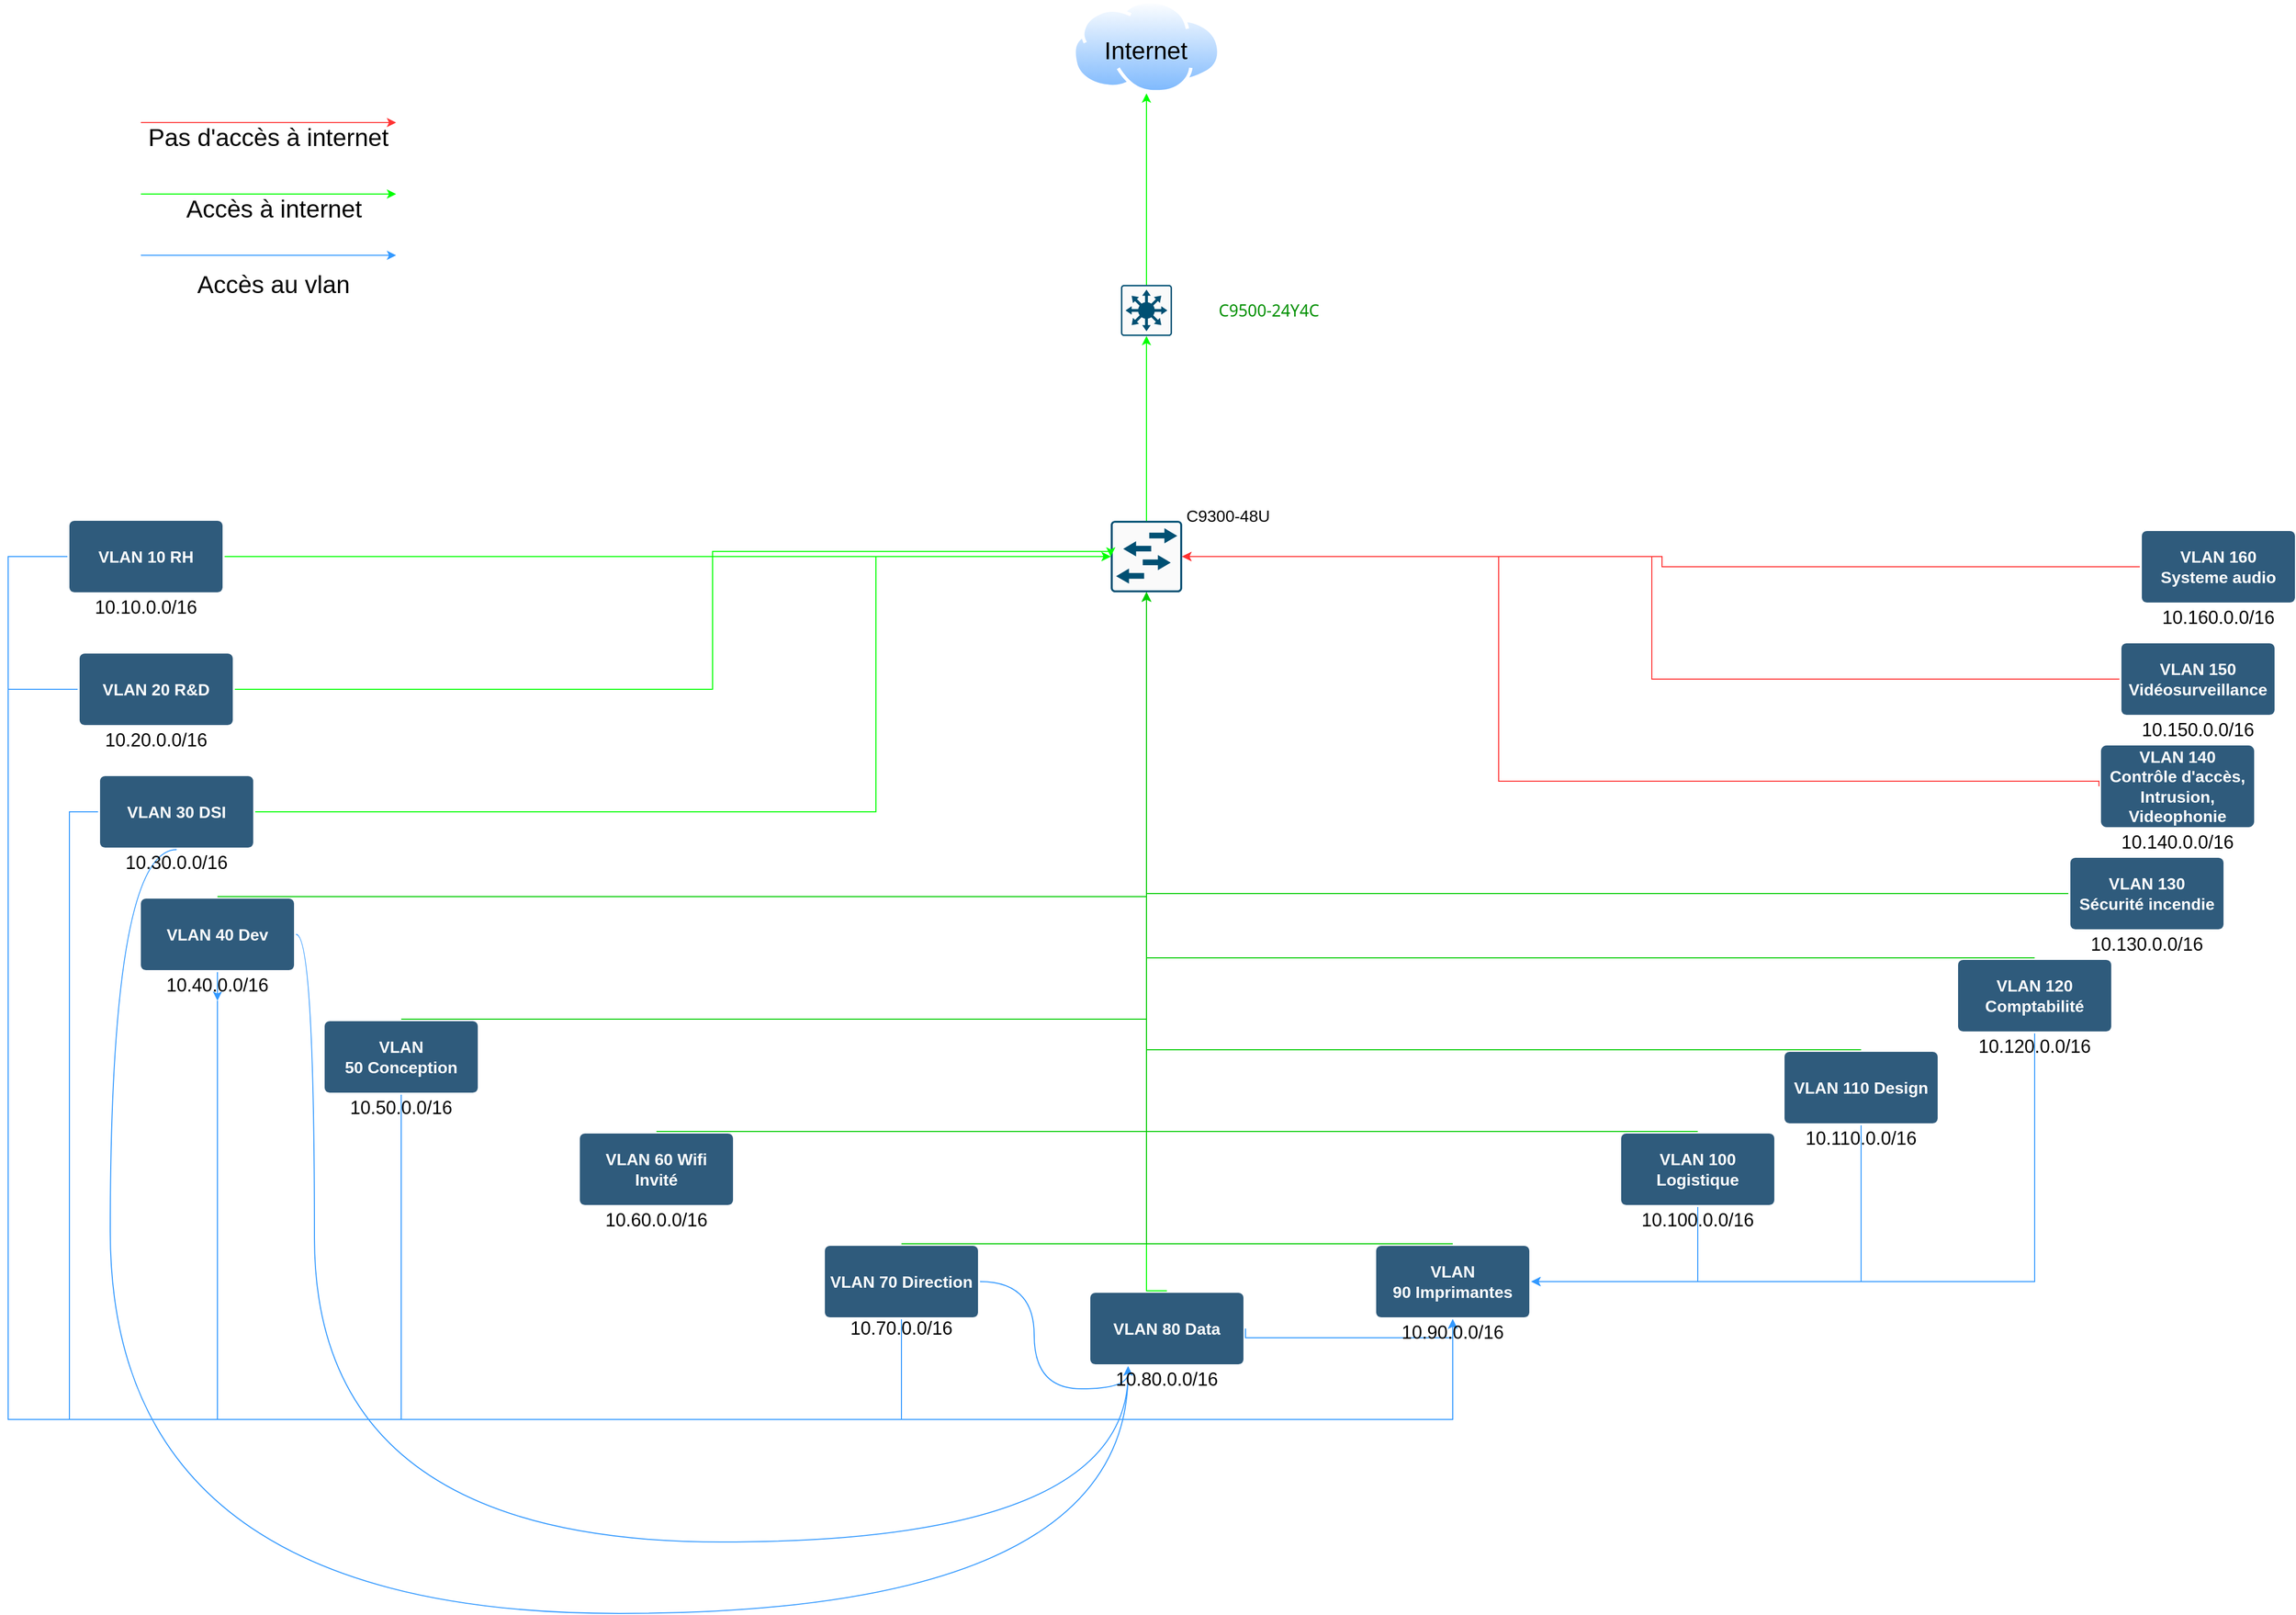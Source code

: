 <mxfile version="24.9.1">
  <diagram id="6a731a19-8d31-9384-78a2-239565b7b9f0" name="Page-1">
    <mxGraphModel dx="1969" dy="908" grid="1" gridSize="10" guides="1" tooltips="1" connect="1" arrows="1" fold="1" page="1" pageScale="1" pageWidth="1169" pageHeight="827" background="none" math="0" shadow="0">
      <root>
        <mxCell id="0" />
        <mxCell id="1" parent="0" />
        <mxCell id="9ZLK6lsD4xCoX4__ae3Y-1775" style="edgeStyle=orthogonalEdgeStyle;rounded=0;orthogonalLoop=1;jettySize=auto;html=1;exitX=0;exitY=0.5;exitDx=0;exitDy=0;entryX=0.5;entryY=1;entryDx=0;entryDy=0;strokeColor=#3399FF;" parent="1" source="1749" target="n2NAqLEzJ-MFOwocP6CQ-1782" edge="1">
          <mxGeometry relative="1" as="geometry">
            <Array as="points">
              <mxPoint x="60" y="695" />
              <mxPoint x="60" y="1540" />
              <mxPoint x="1475" y="1540" />
            </Array>
          </mxGeometry>
        </mxCell>
        <mxCell id="1749" value="VLAN 10 RH" style="rounded=1;whiteSpace=wrap;html=1;shadow=0;labelBackgroundColor=none;strokeColor=none;strokeWidth=3;fillColor=#2F5B7C;fontFamily=Helvetica;fontSize=16;fontColor=#FFFFFF;align=center;fontStyle=1;spacing=5;arcSize=7;perimeterSpacing=2;" parent="1" vertex="1">
          <mxGeometry x="120" y="660" width="150" height="70" as="geometry" />
        </mxCell>
        <mxCell id="9ZLK6lsD4xCoX4__ae3Y-1768" style="edgeStyle=orthogonalEdgeStyle;rounded=0;orthogonalLoop=1;jettySize=auto;html=1;exitX=1;exitY=0.5;exitDx=0;exitDy=0;entryX=0.5;entryY=1;entryDx=0;entryDy=0;strokeColor=#3399FF;" parent="1" source="n2NAqLEzJ-MFOwocP6CQ-1779" target="n2NAqLEzJ-MFOwocP6CQ-1782" edge="1">
          <mxGeometry relative="1" as="geometry">
            <Array as="points">
              <mxPoint x="1272" y="1460" />
              <mxPoint x="1475" y="1460" />
            </Array>
          </mxGeometry>
        </mxCell>
        <mxCell id="n2NAqLEzJ-MFOwocP6CQ-1779" value="VLAN 80 Data" style="rounded=1;whiteSpace=wrap;html=1;shadow=0;labelBackgroundColor=none;strokeColor=none;strokeWidth=3;fillColor=#2F5B7C;fontFamily=Helvetica;fontSize=16;fontColor=#FFFFFF;align=center;fontStyle=1;spacing=5;arcSize=7;perimeterSpacing=2;" parent="1" vertex="1">
          <mxGeometry x="1120" y="1416" width="150" height="70" as="geometry" />
        </mxCell>
        <mxCell id="9ZLK6lsD4xCoX4__ae3Y-1772" style="edgeStyle=orthogonalEdgeStyle;rounded=0;orthogonalLoop=1;jettySize=auto;html=1;exitX=0;exitY=0.5;exitDx=0;exitDy=0;entryX=0.5;entryY=1;entryDx=0;entryDy=0;strokeColor=#3399FF;" parent="1" source="n2NAqLEzJ-MFOwocP6CQ-1780" target="n2NAqLEzJ-MFOwocP6CQ-1782" edge="1">
          <mxGeometry relative="1" as="geometry">
            <Array as="points">
              <mxPoint x="120" y="945" />
              <mxPoint x="120" y="1540" />
              <mxPoint x="1475" y="1540" />
            </Array>
          </mxGeometry>
        </mxCell>
        <mxCell id="d3F7XWTYOcC6fLkIj645-1753" style="edgeStyle=orthogonalEdgeStyle;rounded=0;orthogonalLoop=1;jettySize=auto;html=1;exitX=0.5;exitY=1;exitDx=0;exitDy=0;entryX=0.25;entryY=1;entryDx=0;entryDy=0;curved=1;strokeColor=#3399FF;" parent="1" source="n2NAqLEzJ-MFOwocP6CQ-1780" target="n2NAqLEzJ-MFOwocP6CQ-1779" edge="1">
          <mxGeometry relative="1" as="geometry">
            <Array as="points">
              <mxPoint x="160" y="982" />
              <mxPoint x="160" y="1730" />
              <mxPoint x="1157" y="1730" />
              <mxPoint x="1157" y="1488" />
            </Array>
          </mxGeometry>
        </mxCell>
        <mxCell id="n2NAqLEzJ-MFOwocP6CQ-1780" value="VLAN 30 DSI" style="rounded=1;whiteSpace=wrap;html=1;shadow=0;labelBackgroundColor=none;strokeColor=none;strokeWidth=3;fillColor=#2F5B7C;fontFamily=Helvetica;fontSize=16;fontColor=#FFFFFF;align=center;fontStyle=1;spacing=5;arcSize=7;perimeterSpacing=2;" parent="1" vertex="1">
          <mxGeometry x="150" y="910" width="150" height="70" as="geometry" />
        </mxCell>
        <mxCell id="9ZLK6lsD4xCoX4__ae3Y-1769" style="edgeStyle=orthogonalEdgeStyle;rounded=0;orthogonalLoop=1;jettySize=auto;html=1;exitX=0.5;exitY=1;exitDx=0;exitDy=0;entryX=0.5;entryY=1;entryDx=0;entryDy=0;strokeColor=#3399FF;" parent="1" source="n2NAqLEzJ-MFOwocP6CQ-1781" target="n2NAqLEzJ-MFOwocP6CQ-1782" edge="1">
          <mxGeometry relative="1" as="geometry">
            <Array as="points">
              <mxPoint x="935" y="1540" />
              <mxPoint x="1475" y="1540" />
            </Array>
          </mxGeometry>
        </mxCell>
        <mxCell id="d3F7XWTYOcC6fLkIj645-1751" style="edgeStyle=orthogonalEdgeStyle;rounded=0;orthogonalLoop=1;jettySize=auto;html=1;exitX=1;exitY=0.5;exitDx=0;exitDy=0;entryX=0.25;entryY=1;entryDx=0;entryDy=0;curved=1;strokeColor=#3399FF;" parent="1" source="n2NAqLEzJ-MFOwocP6CQ-1781" target="n2NAqLEzJ-MFOwocP6CQ-1779" edge="1">
          <mxGeometry relative="1" as="geometry">
            <Array as="points">
              <mxPoint x="1065" y="1405" />
              <mxPoint x="1065" y="1510" />
              <mxPoint x="1157" y="1510" />
              <mxPoint x="1157" y="1488" />
            </Array>
          </mxGeometry>
        </mxCell>
        <mxCell id="n2NAqLEzJ-MFOwocP6CQ-1781" value="VLAN 70&amp;nbsp;Direction" style="rounded=1;whiteSpace=wrap;html=1;shadow=0;labelBackgroundColor=none;strokeColor=none;strokeWidth=3;fillColor=#2F5B7C;fontFamily=Helvetica;fontSize=16;fontColor=#FFFFFF;align=center;fontStyle=1;spacing=5;arcSize=7;perimeterSpacing=2;" parent="1" vertex="1">
          <mxGeometry x="860" y="1370" width="150" height="70" as="geometry" />
        </mxCell>
        <mxCell id="n2NAqLEzJ-MFOwocP6CQ-1782" value="VLAN 90&amp;nbsp;Imprimantes" style="rounded=1;whiteSpace=wrap;html=1;shadow=0;labelBackgroundColor=none;strokeColor=none;strokeWidth=3;fillColor=#2F5B7C;fontFamily=Helvetica;fontSize=16;fontColor=#FFFFFF;align=center;fontStyle=1;spacing=5;arcSize=7;perimeterSpacing=2;" parent="1" vertex="1">
          <mxGeometry x="1400" y="1370" width="150" height="70" as="geometry" />
        </mxCell>
        <mxCell id="9ZLK6lsD4xCoX4__ae3Y-1765" style="edgeStyle=orthogonalEdgeStyle;rounded=0;orthogonalLoop=1;jettySize=auto;html=1;exitX=0.5;exitY=1;exitDx=0;exitDy=0;entryX=1;entryY=0.5;entryDx=0;entryDy=0;strokeColor=#3399FF;" parent="1" source="n2NAqLEzJ-MFOwocP6CQ-1783" target="n2NAqLEzJ-MFOwocP6CQ-1782" edge="1">
          <mxGeometry relative="1" as="geometry">
            <Array as="points">
              <mxPoint x="2045" y="1405" />
            </Array>
          </mxGeometry>
        </mxCell>
        <mxCell id="n2NAqLEzJ-MFOwocP6CQ-1783" value="VLAN 120 Comptabilité" style="rounded=1;whiteSpace=wrap;html=1;shadow=0;labelBackgroundColor=none;strokeColor=none;strokeWidth=3;fillColor=#2F5B7C;fontFamily=Helvetica;fontSize=16;fontColor=#FFFFFF;align=center;fontStyle=1;spacing=5;arcSize=7;perimeterSpacing=2;" parent="1" vertex="1">
          <mxGeometry x="1970" y="1090" width="150" height="70" as="geometry" />
        </mxCell>
        <mxCell id="9ZLK6lsD4xCoX4__ae3Y-1767" style="edgeStyle=orthogonalEdgeStyle;rounded=0;orthogonalLoop=1;jettySize=auto;html=1;exitX=0.5;exitY=1;exitDx=0;exitDy=0;entryX=1;entryY=0.5;entryDx=0;entryDy=0;strokeColor=#3399FF;" parent="1" source="n2NAqLEzJ-MFOwocP6CQ-1784" target="n2NAqLEzJ-MFOwocP6CQ-1782" edge="1">
          <mxGeometry relative="1" as="geometry">
            <Array as="points">
              <mxPoint x="1715" y="1405" />
            </Array>
          </mxGeometry>
        </mxCell>
        <mxCell id="n2NAqLEzJ-MFOwocP6CQ-1784" value="VLAN 100 Logistique" style="rounded=1;whiteSpace=wrap;html=1;shadow=0;labelBackgroundColor=none;strokeColor=none;strokeWidth=3;fillColor=#2F5B7C;fontFamily=Helvetica;fontSize=16;fontColor=#FFFFFF;align=center;fontStyle=1;spacing=5;arcSize=7;perimeterSpacing=2;" parent="1" vertex="1">
          <mxGeometry x="1640" y="1260" width="150" height="70" as="geometry" />
        </mxCell>
        <mxCell id="9ZLK6lsD4xCoX4__ae3Y-1766" style="edgeStyle=orthogonalEdgeStyle;rounded=0;orthogonalLoop=1;jettySize=auto;html=1;exitX=0.5;exitY=1;exitDx=0;exitDy=0;entryX=1;entryY=0.5;entryDx=0;entryDy=0;strokeColor=#3399FF;" parent="1" source="n2NAqLEzJ-MFOwocP6CQ-1785" target="n2NAqLEzJ-MFOwocP6CQ-1782" edge="1">
          <mxGeometry relative="1" as="geometry">
            <Array as="points">
              <mxPoint x="1875" y="1405" />
            </Array>
          </mxGeometry>
        </mxCell>
        <mxCell id="n2NAqLEzJ-MFOwocP6CQ-1785" value="VLAN 110 Design" style="rounded=1;whiteSpace=wrap;html=1;shadow=0;labelBackgroundColor=none;strokeColor=none;strokeWidth=3;fillColor=#2F5B7C;fontFamily=Helvetica;fontSize=16;fontColor=#FFFFFF;align=center;fontStyle=1;spacing=5;arcSize=7;perimeterSpacing=2;" parent="1" vertex="1">
          <mxGeometry x="1800" y="1180" width="150" height="70" as="geometry" />
        </mxCell>
        <mxCell id="9ZLK6lsD4xCoX4__ae3Y-1773" style="edgeStyle=orthogonalEdgeStyle;rounded=0;orthogonalLoop=1;jettySize=auto;html=1;exitX=0;exitY=0.5;exitDx=0;exitDy=0;entryX=0.5;entryY=1;entryDx=0;entryDy=0;strokeColor=#3399FF;" parent="1" source="n2NAqLEzJ-MFOwocP6CQ-1786" target="n2NAqLEzJ-MFOwocP6CQ-1782" edge="1">
          <mxGeometry relative="1" as="geometry">
            <Array as="points">
              <mxPoint x="60" y="825" />
              <mxPoint x="60" y="1540" />
              <mxPoint x="1475" y="1540" />
            </Array>
          </mxGeometry>
        </mxCell>
        <mxCell id="n2NAqLEzJ-MFOwocP6CQ-1786" value="VLAN 20 R&amp;amp;D" style="rounded=1;whiteSpace=wrap;html=1;shadow=0;labelBackgroundColor=none;strokeColor=none;strokeWidth=3;fillColor=#2F5B7C;fontFamily=Helvetica;fontSize=16;fontColor=#FFFFFF;align=center;fontStyle=1;spacing=5;arcSize=7;perimeterSpacing=2;" parent="1" vertex="1">
          <mxGeometry x="130" y="790" width="150" height="70" as="geometry" />
        </mxCell>
        <mxCell id="9ZLK6lsD4xCoX4__ae3Y-1771" style="edgeStyle=orthogonalEdgeStyle;rounded=0;orthogonalLoop=1;jettySize=auto;html=1;exitX=0.5;exitY=1;exitDx=0;exitDy=0;entryX=0.5;entryY=1;entryDx=0;entryDy=0;strokeColor=#3399FF;" parent="1" source="d3F7XWTYOcC6fLkIj645-1773" target="n2NAqLEzJ-MFOwocP6CQ-1782" edge="1">
          <mxGeometry relative="1" as="geometry">
            <Array as="points">
              <mxPoint x="265" y="1540" />
              <mxPoint x="1475" y="1540" />
            </Array>
          </mxGeometry>
        </mxCell>
        <mxCell id="d3F7XWTYOcC6fLkIj645-1752" style="edgeStyle=orthogonalEdgeStyle;rounded=0;orthogonalLoop=1;jettySize=auto;html=1;exitX=1;exitY=0.5;exitDx=0;exitDy=0;entryX=0.25;entryY=1;entryDx=0;entryDy=0;curved=1;strokeColor=#3399FF;" parent="1" source="n2NAqLEzJ-MFOwocP6CQ-1787" target="n2NAqLEzJ-MFOwocP6CQ-1779" edge="1">
          <mxGeometry relative="1" as="geometry">
            <Array as="points">
              <mxPoint x="360" y="1065" />
              <mxPoint x="360" y="1660" />
              <mxPoint x="1157" y="1660" />
              <mxPoint x="1157" y="1488" />
            </Array>
          </mxGeometry>
        </mxCell>
        <mxCell id="n2NAqLEzJ-MFOwocP6CQ-1787" value="VLAN 40&amp;nbsp;Dev" style="rounded=1;whiteSpace=wrap;html=1;shadow=0;labelBackgroundColor=none;strokeColor=none;strokeWidth=3;fillColor=#2F5B7C;fontFamily=Helvetica;fontSize=16;fontColor=#FFFFFF;align=center;fontStyle=1;spacing=5;arcSize=7;perimeterSpacing=2;" parent="1" vertex="1">
          <mxGeometry x="190" y="1030" width="150" height="70" as="geometry" />
        </mxCell>
        <mxCell id="9ZLK6lsD4xCoX4__ae3Y-1770" style="edgeStyle=orthogonalEdgeStyle;rounded=0;orthogonalLoop=1;jettySize=auto;html=1;exitX=0.5;exitY=1;exitDx=0;exitDy=0;entryX=0.5;entryY=1;entryDx=0;entryDy=0;strokeColor=#3399FF;" parent="1" source="n2NAqLEzJ-MFOwocP6CQ-1788" target="n2NAqLEzJ-MFOwocP6CQ-1782" edge="1">
          <mxGeometry relative="1" as="geometry">
            <Array as="points">
              <mxPoint x="445" y="1540" />
              <mxPoint x="1475" y="1540" />
            </Array>
          </mxGeometry>
        </mxCell>
        <mxCell id="n2NAqLEzJ-MFOwocP6CQ-1788" value="VLAN 50&amp;nbsp;Conception" style="rounded=1;whiteSpace=wrap;html=1;shadow=0;labelBackgroundColor=none;strokeColor=none;strokeWidth=3;fillColor=#2F5B7C;fontFamily=Helvetica;fontSize=16;fontColor=#FFFFFF;align=center;fontStyle=1;spacing=5;arcSize=7;perimeterSpacing=2;" parent="1" vertex="1">
          <mxGeometry x="370" y="1150" width="150" height="70" as="geometry" />
        </mxCell>
        <mxCell id="n2NAqLEzJ-MFOwocP6CQ-1789" value="VLAN 60&amp;nbsp;Wifi Invité" style="rounded=1;whiteSpace=wrap;html=1;shadow=0;labelBackgroundColor=none;strokeColor=none;strokeWidth=3;fillColor=#2F5B7C;fontFamily=Helvetica;fontSize=16;fontColor=#FFFFFF;align=center;fontStyle=1;spacing=5;arcSize=7;perimeterSpacing=2;" parent="1" vertex="1">
          <mxGeometry x="620" y="1260" width="150" height="70" as="geometry" />
        </mxCell>
        <mxCell id="n2NAqLEzJ-MFOwocP6CQ-1790" value="VLAN 140 Contrôle d&#39;accès, Intrusion, Videophonie" style="rounded=1;whiteSpace=wrap;html=1;shadow=0;labelBackgroundColor=none;strokeColor=none;strokeWidth=3;fillColor=#2F5B7C;fontFamily=Helvetica;fontSize=16;fontColor=#FFFFFF;align=center;fontStyle=1;spacing=5;arcSize=7;perimeterSpacing=2;" parent="1" vertex="1">
          <mxGeometry x="2110" y="880" width="150" height="80" as="geometry" />
        </mxCell>
        <mxCell id="n2NAqLEzJ-MFOwocP6CQ-1792" value="" style="sketch=0;points=[[0.015,0.015,0],[0.985,0.015,0],[0.985,0.985,0],[0.015,0.985,0],[0.25,0,0],[0.5,0,0],[0.75,0,0],[1,0.25,0],[1,0.5,0],[1,0.75,0],[0.75,1,0],[0.5,1,0],[0.25,1,0],[0,0.75,0],[0,0.5,0],[0,0.25,0]];verticalLabelPosition=bottom;html=1;verticalAlign=top;aspect=fixed;align=center;pointerEvents=1;shape=mxgraph.cisco19.rect;prIcon=l2_switch;fillColor=#FAFAFA;strokeColor=#005073;" parent="1" vertex="1">
          <mxGeometry x="1140" y="660" width="70" height="70" as="geometry" />
        </mxCell>
        <mxCell id="n2NAqLEzJ-MFOwocP6CQ-1794" style="edgeStyle=orthogonalEdgeStyle;rounded=0;orthogonalLoop=1;jettySize=auto;html=1;exitX=0.5;exitY=0;exitDx=0;exitDy=0;entryX=0.5;entryY=1;entryDx=0;entryDy=0;entryPerimeter=0;strokeColor=#00CC00;" parent="1" source="n2NAqLEzJ-MFOwocP6CQ-1788" target="n2NAqLEzJ-MFOwocP6CQ-1792" edge="1">
          <mxGeometry relative="1" as="geometry" />
        </mxCell>
        <mxCell id="n2NAqLEzJ-MFOwocP6CQ-1795" style="edgeStyle=orthogonalEdgeStyle;rounded=0;orthogonalLoop=1;jettySize=auto;html=1;exitX=0.5;exitY=0;exitDx=0;exitDy=0;entryX=0.5;entryY=1;entryDx=0;entryDy=0;entryPerimeter=0;strokeColor=#00CC00;" parent="1" source="n2NAqLEzJ-MFOwocP6CQ-1789" target="n2NAqLEzJ-MFOwocP6CQ-1792" edge="1">
          <mxGeometry relative="1" as="geometry" />
        </mxCell>
        <mxCell id="n2NAqLEzJ-MFOwocP6CQ-1796" style="edgeStyle=orthogonalEdgeStyle;rounded=0;orthogonalLoop=1;jettySize=auto;html=1;exitX=0.5;exitY=0;exitDx=0;exitDy=0;entryX=0.5;entryY=1;entryDx=0;entryDy=0;entryPerimeter=0;strokeColor=#00CC00;" parent="1" source="n2NAqLEzJ-MFOwocP6CQ-1781" target="n2NAqLEzJ-MFOwocP6CQ-1792" edge="1">
          <mxGeometry relative="1" as="geometry" />
        </mxCell>
        <mxCell id="n2NAqLEzJ-MFOwocP6CQ-1797" style="edgeStyle=orthogonalEdgeStyle;rounded=0;orthogonalLoop=1;jettySize=auto;html=1;exitX=0.5;exitY=0;exitDx=0;exitDy=0;entryX=0.5;entryY=1;entryDx=0;entryDy=0;entryPerimeter=0;strokeColor=#00FF00;" parent="1" source="n2NAqLEzJ-MFOwocP6CQ-1779" target="n2NAqLEzJ-MFOwocP6CQ-1792" edge="1">
          <mxGeometry relative="1" as="geometry">
            <Array as="points">
              <mxPoint x="1175" y="1414" />
            </Array>
          </mxGeometry>
        </mxCell>
        <mxCell id="n2NAqLEzJ-MFOwocP6CQ-1798" style="edgeStyle=orthogonalEdgeStyle;rounded=0;orthogonalLoop=1;jettySize=auto;html=1;exitX=0.5;exitY=0;exitDx=0;exitDy=0;entryX=0.5;entryY=1;entryDx=0;entryDy=0;entryPerimeter=0;strokeColor=#00CC00;" parent="1" source="n2NAqLEzJ-MFOwocP6CQ-1782" target="n2NAqLEzJ-MFOwocP6CQ-1792" edge="1">
          <mxGeometry relative="1" as="geometry" />
        </mxCell>
        <mxCell id="n2NAqLEzJ-MFOwocP6CQ-1799" style="edgeStyle=orthogonalEdgeStyle;rounded=0;orthogonalLoop=1;jettySize=auto;html=1;exitX=0.5;exitY=0;exitDx=0;exitDy=0;entryX=0.5;entryY=1;entryDx=0;entryDy=0;entryPerimeter=0;strokeColor=#00CC00;" parent="1" source="n2NAqLEzJ-MFOwocP6CQ-1784" target="n2NAqLEzJ-MFOwocP6CQ-1792" edge="1">
          <mxGeometry relative="1" as="geometry" />
        </mxCell>
        <mxCell id="n2NAqLEzJ-MFOwocP6CQ-1800" style="edgeStyle=orthogonalEdgeStyle;rounded=0;orthogonalLoop=1;jettySize=auto;html=1;exitX=0.5;exitY=0;exitDx=0;exitDy=0;entryX=0.5;entryY=1;entryDx=0;entryDy=0;entryPerimeter=0;strokeColor=#00CC00;" parent="1" source="n2NAqLEzJ-MFOwocP6CQ-1785" target="n2NAqLEzJ-MFOwocP6CQ-1792" edge="1">
          <mxGeometry relative="1" as="geometry" />
        </mxCell>
        <mxCell id="n2NAqLEzJ-MFOwocP6CQ-1801" style="edgeStyle=orthogonalEdgeStyle;rounded=0;orthogonalLoop=1;jettySize=auto;html=1;exitX=0.5;exitY=0;exitDx=0;exitDy=0;entryX=0.5;entryY=1;entryDx=0;entryDy=0;entryPerimeter=0;strokeColor=#00CC00;" parent="1" source="n2NAqLEzJ-MFOwocP6CQ-1783" target="n2NAqLEzJ-MFOwocP6CQ-1792" edge="1">
          <mxGeometry relative="1" as="geometry" />
        </mxCell>
        <mxCell id="n2NAqLEzJ-MFOwocP6CQ-1804" style="edgeStyle=orthogonalEdgeStyle;rounded=0;orthogonalLoop=1;jettySize=auto;html=1;exitX=0.5;exitY=0;exitDx=0;exitDy=0;entryX=0.5;entryY=1;entryDx=0;entryDy=0;entryPerimeter=0;strokeColor=#00CC00;" parent="1" source="n2NAqLEzJ-MFOwocP6CQ-1787" target="n2NAqLEzJ-MFOwocP6CQ-1792" edge="1">
          <mxGeometry relative="1" as="geometry" />
        </mxCell>
        <mxCell id="n2NAqLEzJ-MFOwocP6CQ-1808" value="VLAN 160&lt;div&gt;Systeme audio&lt;/div&gt;" style="rounded=1;whiteSpace=wrap;html=1;shadow=0;labelBackgroundColor=none;strokeColor=none;strokeWidth=3;fillColor=#2F5B7C;fontFamily=Helvetica;fontSize=16;fontColor=#FFFFFF;align=center;fontStyle=1;spacing=5;arcSize=7;perimeterSpacing=2;" parent="1" vertex="1">
          <mxGeometry x="2150" y="670" width="150" height="70" as="geometry" />
        </mxCell>
        <mxCell id="n2NAqLEzJ-MFOwocP6CQ-1809" style="edgeStyle=orthogonalEdgeStyle;rounded=0;orthogonalLoop=1;jettySize=auto;html=1;exitX=1;exitY=0.5;exitDx=0;exitDy=0;entryX=0;entryY=0.5;entryDx=0;entryDy=0;entryPerimeter=0;strokeColor=#00FF00;" parent="1" source="n2NAqLEzJ-MFOwocP6CQ-1786" target="n2NAqLEzJ-MFOwocP6CQ-1792" edge="1">
          <mxGeometry relative="1" as="geometry">
            <Array as="points">
              <mxPoint x="750" y="825" />
              <mxPoint x="750" y="690" />
              <mxPoint x="1140" y="690" />
            </Array>
          </mxGeometry>
        </mxCell>
        <mxCell id="9ZLK6lsD4xCoX4__ae3Y-1749" value="VLAN 150 Vidéosurveillance" style="rounded=1;whiteSpace=wrap;html=1;shadow=0;labelBackgroundColor=none;strokeColor=none;strokeWidth=3;fillColor=#2F5B7C;fontFamily=Helvetica;fontSize=16;fontColor=#FFFFFF;align=center;fontStyle=1;spacing=5;arcSize=7;perimeterSpacing=2;" parent="1" vertex="1">
          <mxGeometry x="2130" y="780" width="150" height="70" as="geometry" />
        </mxCell>
        <mxCell id="9ZLK6lsD4xCoX4__ae3Y-1750" value="VLAN 130 Sécurité incendie" style="rounded=1;whiteSpace=wrap;html=1;shadow=0;labelBackgroundColor=none;strokeColor=none;strokeWidth=3;fillColor=#2F5B7C;fontFamily=Helvetica;fontSize=16;fontColor=#FFFFFF;align=center;fontStyle=1;spacing=5;arcSize=7;perimeterSpacing=2;" parent="1" vertex="1">
          <mxGeometry x="2080" y="990" width="150" height="70" as="geometry" />
        </mxCell>
        <mxCell id="9ZLK6lsD4xCoX4__ae3Y-1752" value="" style="image;aspect=fixed;perimeter=ellipsePerimeter;html=1;align=center;shadow=0;dashed=0;spacingTop=3;image=img/lib/active_directory/internet_cloud.svg;" parent="1" vertex="1">
          <mxGeometry x="1102.38" y="150" width="145.24" height="91.5" as="geometry" />
        </mxCell>
        <mxCell id="9ZLK6lsD4xCoX4__ae3Y-1753" style="edgeStyle=orthogonalEdgeStyle;rounded=0;orthogonalLoop=1;jettySize=auto;html=1;exitX=1;exitY=0.5;exitDx=0;exitDy=0;entryX=0;entryY=0.5;entryDx=0;entryDy=0;entryPerimeter=0;strokeColor=#00FF00;" parent="1" source="1749" target="n2NAqLEzJ-MFOwocP6CQ-1792" edge="1">
          <mxGeometry relative="1" as="geometry" />
        </mxCell>
        <mxCell id="9ZLK6lsD4xCoX4__ae3Y-1754" style="edgeStyle=orthogonalEdgeStyle;rounded=0;orthogonalLoop=1;jettySize=auto;html=1;exitX=0;exitY=0.5;exitDx=0;exitDy=0;entryX=1;entryY=0.5;entryDx=0;entryDy=0;entryPerimeter=0;strokeColor=#FF3333;" parent="1" source="n2NAqLEzJ-MFOwocP6CQ-1808" target="n2NAqLEzJ-MFOwocP6CQ-1792" edge="1">
          <mxGeometry relative="1" as="geometry" />
        </mxCell>
        <mxCell id="9ZLK6lsD4xCoX4__ae3Y-1755" style="edgeStyle=orthogonalEdgeStyle;rounded=0;orthogonalLoop=1;jettySize=auto;html=1;exitX=0;exitY=0.5;exitDx=0;exitDy=0;entryX=1;entryY=0.5;entryDx=0;entryDy=0;entryPerimeter=0;strokeColor=#FF3333;" parent="1" source="9ZLK6lsD4xCoX4__ae3Y-1749" target="n2NAqLEzJ-MFOwocP6CQ-1792" edge="1">
          <mxGeometry relative="1" as="geometry" />
        </mxCell>
        <mxCell id="9ZLK6lsD4xCoX4__ae3Y-1756" style="edgeStyle=orthogonalEdgeStyle;rounded=0;orthogonalLoop=1;jettySize=auto;html=1;exitX=0;exitY=0.5;exitDx=0;exitDy=0;entryX=1;entryY=0.5;entryDx=0;entryDy=0;entryPerimeter=0;strokeColor=#FF3333;" parent="1" source="n2NAqLEzJ-MFOwocP6CQ-1790" target="n2NAqLEzJ-MFOwocP6CQ-1792" edge="1">
          <mxGeometry relative="1" as="geometry">
            <Array as="points">
              <mxPoint x="1520" y="915" />
              <mxPoint x="1520" y="695" />
            </Array>
          </mxGeometry>
        </mxCell>
        <mxCell id="9ZLK6lsD4xCoX4__ae3Y-1758" style="edgeStyle=orthogonalEdgeStyle;rounded=0;orthogonalLoop=1;jettySize=auto;html=1;exitX=1;exitY=0.5;exitDx=0;exitDy=0;entryX=0;entryY=0.5;entryDx=0;entryDy=0;entryPerimeter=0;strokeColor=#00FF00;" parent="1" source="n2NAqLEzJ-MFOwocP6CQ-1780" target="n2NAqLEzJ-MFOwocP6CQ-1792" edge="1">
          <mxGeometry relative="1" as="geometry">
            <Array as="points">
              <mxPoint x="910" y="945" />
              <mxPoint x="910" y="695" />
            </Array>
          </mxGeometry>
        </mxCell>
        <mxCell id="9ZLK6lsD4xCoX4__ae3Y-1759" style="edgeStyle=orthogonalEdgeStyle;rounded=0;orthogonalLoop=1;jettySize=auto;html=1;exitX=0;exitY=0.5;exitDx=0;exitDy=0;entryX=0.5;entryY=1;entryDx=0;entryDy=0;entryPerimeter=0;strokeColor=#00CC00;" parent="1" source="9ZLK6lsD4xCoX4__ae3Y-1750" target="n2NAqLEzJ-MFOwocP6CQ-1792" edge="1">
          <mxGeometry relative="1" as="geometry" />
        </mxCell>
        <mxCell id="9ZLK6lsD4xCoX4__ae3Y-1776" style="edgeStyle=orthogonalEdgeStyle;rounded=0;orthogonalLoop=1;jettySize=auto;html=1;strokeColor=#00FF00;" parent="1" edge="1">
          <mxGeometry relative="1" as="geometry">
            <mxPoint x="190" y="340" as="sourcePoint" />
            <mxPoint x="440" y="340" as="targetPoint" />
          </mxGeometry>
        </mxCell>
        <mxCell id="d3F7XWTYOcC6fLkIj645-1749" value="&lt;font style=&quot;font-size: 24px;&quot;&gt;Internet&lt;/font&gt;" style="text;html=1;align=center;verticalAlign=middle;whiteSpace=wrap;rounded=0;" parent="1" vertex="1">
          <mxGeometry x="1109" y="170" width="131" height="60" as="geometry" />
        </mxCell>
        <mxCell id="d3F7XWTYOcC6fLkIj645-1754" style="edgeStyle=orthogonalEdgeStyle;rounded=0;orthogonalLoop=1;jettySize=auto;html=1;strokeColor=#3399FF;" parent="1" edge="1">
          <mxGeometry relative="1" as="geometry">
            <mxPoint x="190" y="400" as="sourcePoint" />
            <mxPoint x="440" y="400" as="targetPoint" />
          </mxGeometry>
        </mxCell>
        <mxCell id="d3F7XWTYOcC6fLkIj645-1755" value="&lt;font style=&quot;font-size: 24px;&quot;&gt;Accès au vlan&lt;/font&gt;" style="text;html=1;align=center;verticalAlign=middle;whiteSpace=wrap;rounded=0;" parent="1" vertex="1">
          <mxGeometry x="240" y="414" width="160" height="30" as="geometry" />
        </mxCell>
        <mxCell id="d3F7XWTYOcC6fLkIj645-1756" value="&lt;font style=&quot;font-size: 24px;&quot;&gt;Accès à internet&lt;/font&gt;" style="text;html=1;align=center;verticalAlign=middle;whiteSpace=wrap;rounded=0;" parent="1" vertex="1">
          <mxGeometry x="232.5" y="340" width="175" height="30" as="geometry" />
        </mxCell>
        <mxCell id="d3F7XWTYOcC6fLkIj645-1757" value="&lt;font style=&quot;font-size: 18px;&quot;&gt;10.10.0.0/16&lt;/font&gt;" style="text;html=1;align=center;verticalAlign=middle;whiteSpace=wrap;rounded=0;" parent="1" vertex="1">
          <mxGeometry x="120" y="730" width="150" height="30" as="geometry" />
        </mxCell>
        <mxCell id="d3F7XWTYOcC6fLkIj645-1772" value="&lt;font style=&quot;font-size: 18px;&quot;&gt;10.50.0.0/16&lt;/font&gt;" style="text;html=1;align=center;verticalAlign=middle;whiteSpace=wrap;rounded=0;" parent="1" vertex="1">
          <mxGeometry x="370" y="1220" width="150" height="30" as="geometry" />
        </mxCell>
        <mxCell id="d3F7XWTYOcC6fLkIj645-1774" value="&lt;font style=&quot;font-size: 18px;&quot;&gt;10.30.0.0/16&lt;/font&gt;" style="text;html=1;align=center;verticalAlign=middle;whiteSpace=wrap;rounded=0;" parent="1" vertex="1">
          <mxGeometry x="150" y="980" width="150" height="30" as="geometry" />
        </mxCell>
        <mxCell id="d3F7XWTYOcC6fLkIj645-1775" value="&lt;font style=&quot;font-size: 18px;&quot;&gt;10.20.0.0/16&lt;/font&gt;" style="text;html=1;align=center;verticalAlign=middle;whiteSpace=wrap;rounded=0;" parent="1" vertex="1">
          <mxGeometry x="130" y="860" width="150" height="30" as="geometry" />
        </mxCell>
        <mxCell id="d3F7XWTYOcC6fLkIj645-1776" value="" style="edgeStyle=orthogonalEdgeStyle;rounded=0;orthogonalLoop=1;jettySize=auto;html=1;exitX=0.5;exitY=1;exitDx=0;exitDy=0;entryX=0.5;entryY=1;entryDx=0;entryDy=0;strokeColor=#3399FF;" parent="1" source="n2NAqLEzJ-MFOwocP6CQ-1787" target="d3F7XWTYOcC6fLkIj645-1773" edge="1">
          <mxGeometry relative="1" as="geometry">
            <Array as="points" />
            <mxPoint x="265" y="1102" as="sourcePoint" />
            <mxPoint x="1475" y="1442" as="targetPoint" />
          </mxGeometry>
        </mxCell>
        <mxCell id="d3F7XWTYOcC6fLkIj645-1773" value="&lt;font style=&quot;font-size: 18px;&quot;&gt;10.40.0.0/16&lt;/font&gt;" style="text;html=1;align=center;verticalAlign=middle;whiteSpace=wrap;rounded=0;" parent="1" vertex="1">
          <mxGeometry x="190" y="1100" width="150" height="30" as="geometry" />
        </mxCell>
        <mxCell id="d3F7XWTYOcC6fLkIj645-1777" value="&lt;font style=&quot;font-size: 18px;&quot;&gt;10.70.0.0/16&lt;/font&gt;" style="text;html=1;align=center;verticalAlign=middle;whiteSpace=wrap;rounded=0;" parent="1" vertex="1">
          <mxGeometry x="860" y="1436" width="150" height="30" as="geometry" />
        </mxCell>
        <mxCell id="d3F7XWTYOcC6fLkIj645-1778" value="&lt;font style=&quot;font-size: 18px;&quot;&gt;10.60.0.0/16&lt;/font&gt;" style="text;html=1;align=center;verticalAlign=middle;whiteSpace=wrap;rounded=0;" parent="1" vertex="1">
          <mxGeometry x="620" y="1330" width="150" height="30" as="geometry" />
        </mxCell>
        <mxCell id="d3F7XWTYOcC6fLkIj645-1779" value="&lt;font style=&quot;font-size: 18px;&quot;&gt;10.80.0.0/16&lt;/font&gt;" style="text;html=1;align=center;verticalAlign=middle;whiteSpace=wrap;rounded=0;" parent="1" vertex="1">
          <mxGeometry x="1120" y="1486" width="150" height="30" as="geometry" />
        </mxCell>
        <mxCell id="d3F7XWTYOcC6fLkIj645-1780" value="&lt;font style=&quot;font-size: 18px;&quot;&gt;10.90.0.0/16&lt;/font&gt;" style="text;html=1;align=center;verticalAlign=middle;whiteSpace=wrap;rounded=0;" parent="1" vertex="1">
          <mxGeometry x="1400" y="1440" width="150" height="30" as="geometry" />
        </mxCell>
        <mxCell id="d3F7XWTYOcC6fLkIj645-1781" value="&lt;font style=&quot;font-size: 18px;&quot;&gt;10.100.0.0/16&lt;/font&gt;" style="text;html=1;align=center;verticalAlign=middle;whiteSpace=wrap;rounded=0;" parent="1" vertex="1">
          <mxGeometry x="1640" y="1330" width="150" height="30" as="geometry" />
        </mxCell>
        <mxCell id="d3F7XWTYOcC6fLkIj645-1782" value="&lt;font style=&quot;font-size: 18px;&quot;&gt;10.110.0.0/16&lt;/font&gt;" style="text;html=1;align=center;verticalAlign=middle;whiteSpace=wrap;rounded=0;" parent="1" vertex="1">
          <mxGeometry x="1800" y="1250" width="150" height="30" as="geometry" />
        </mxCell>
        <mxCell id="d3F7XWTYOcC6fLkIj645-1783" value="&lt;font style=&quot;font-size: 18px;&quot;&gt;10.120.0.0/16&lt;/font&gt;" style="text;html=1;align=center;verticalAlign=middle;whiteSpace=wrap;rounded=0;" parent="1" vertex="1">
          <mxGeometry x="1970" y="1160" width="150" height="30" as="geometry" />
        </mxCell>
        <mxCell id="d3F7XWTYOcC6fLkIj645-1784" value="&lt;font style=&quot;font-size: 18px;&quot;&gt;10.130.0.0/16&lt;/font&gt;" style="text;html=1;align=center;verticalAlign=middle;whiteSpace=wrap;rounded=0;" parent="1" vertex="1">
          <mxGeometry x="2080" y="1060" width="150" height="30" as="geometry" />
        </mxCell>
        <mxCell id="d3F7XWTYOcC6fLkIj645-1785" value="&lt;font style=&quot;font-size: 18px;&quot;&gt;10.160.0.0/16&lt;/font&gt;" style="text;html=1;align=center;verticalAlign=middle;whiteSpace=wrap;rounded=0;" parent="1" vertex="1">
          <mxGeometry x="2150" y="740" width="150" height="30" as="geometry" />
        </mxCell>
        <mxCell id="d3F7XWTYOcC6fLkIj645-1786" value="&lt;font style=&quot;font-size: 18px;&quot;&gt;10.150.0.0/16&lt;/font&gt;" style="text;html=1;align=center;verticalAlign=middle;whiteSpace=wrap;rounded=0;" parent="1" vertex="1">
          <mxGeometry x="2130" y="850" width="150" height="30" as="geometry" />
        </mxCell>
        <mxCell id="d3F7XWTYOcC6fLkIj645-1787" value="&lt;font style=&quot;font-size: 18px;&quot;&gt;10.140.0.0/16&lt;/font&gt;" style="text;html=1;align=center;verticalAlign=middle;whiteSpace=wrap;rounded=0;" parent="1" vertex="1">
          <mxGeometry x="2110" y="960" width="150" height="30" as="geometry" />
        </mxCell>
        <mxCell id="d3F7XWTYOcC6fLkIj645-1790" style="edgeStyle=orthogonalEdgeStyle;rounded=0;orthogonalLoop=1;jettySize=auto;html=1;strokeColor=#FF3333;" parent="1" edge="1">
          <mxGeometry relative="1" as="geometry">
            <mxPoint x="190" y="270" as="sourcePoint" />
            <mxPoint x="440" y="270" as="targetPoint" />
          </mxGeometry>
        </mxCell>
        <mxCell id="d3F7XWTYOcC6fLkIj645-1791" value="&lt;font style=&quot;font-size: 24px;&quot;&gt;Pas d&#39;accès à internet&lt;/font&gt;" style="text;html=1;align=center;verticalAlign=middle;whiteSpace=wrap;rounded=0;" parent="1" vertex="1">
          <mxGeometry x="180" y="270" width="270" height="30" as="geometry" />
        </mxCell>
        <mxCell id="U1rfVXXZ52mTV9qig6hJ-1752" style="edgeStyle=orthogonalEdgeStyle;rounded=0;orthogonalLoop=1;jettySize=auto;html=1;exitX=0.5;exitY=0;exitDx=0;exitDy=0;exitPerimeter=0;entryX=0.5;entryY=1;entryDx=0;entryDy=0;strokeColor=#00FF00;" parent="1" source="U1rfVXXZ52mTV9qig6hJ-1750" target="9ZLK6lsD4xCoX4__ae3Y-1752" edge="1">
          <mxGeometry relative="1" as="geometry" />
        </mxCell>
        <mxCell id="U1rfVXXZ52mTV9qig6hJ-1750" value="" style="sketch=0;points=[[0.015,0.015,0],[0.985,0.015,0],[0.985,0.985,0],[0.015,0.985,0],[0.25,0,0],[0.5,0,0],[0.75,0,0],[1,0.25,0],[1,0.5,0],[1,0.75,0],[0.75,1,0],[0.5,1,0],[0.25,1,0],[0,0.75,0],[0,0.5,0],[0,0.25,0]];verticalLabelPosition=bottom;html=1;verticalAlign=top;aspect=fixed;align=center;pointerEvents=1;shape=mxgraph.cisco19.rect;prIcon=l3_switch;fillColor=#FAFAFA;strokeColor=#005073;" parent="1" vertex="1">
          <mxGeometry x="1150" y="429" width="50" height="50" as="geometry" />
        </mxCell>
        <mxCell id="U1rfVXXZ52mTV9qig6hJ-1751" style="edgeStyle=orthogonalEdgeStyle;rounded=0;orthogonalLoop=1;jettySize=auto;html=1;exitX=0.5;exitY=0;exitDx=0;exitDy=0;exitPerimeter=0;entryX=0.5;entryY=1;entryDx=0;entryDy=0;entryPerimeter=0;strokeColor=#00FF00;" parent="1" source="n2NAqLEzJ-MFOwocP6CQ-1792" target="U1rfVXXZ52mTV9qig6hJ-1750" edge="1">
          <mxGeometry relative="1" as="geometry" />
        </mxCell>
        <mxCell id="U1rfVXXZ52mTV9qig6hJ-1753" value="&lt;div style=&quot;text-align: left;&quot;&gt;&lt;span style=&quot;background-color: initial; font-size: 16px; white-space-collapse: break-spaces;&quot;&gt;&lt;font face=&quot;gg sans, Noto Sans, Helvetica Neue, Helvetica, Arial, sans-serif&quot; color=&quot;oklab(0.899 -0.002 -0.005)&quot;&gt;C9500-24Y4C&lt;/font&gt;&lt;/span&gt;&lt;/div&gt;" style="text;html=1;align=center;verticalAlign=middle;whiteSpace=wrap;rounded=0;" parent="1" vertex="1">
          <mxGeometry x="1220" y="439" width="150" height="30" as="geometry" />
        </mxCell>
        <mxCell id="U1rfVXXZ52mTV9qig6hJ-1756" value="&lt;font style=&quot;font-size: 16px;&quot;&gt;C9300-48U&lt;/font&gt;" style="text;html=1;align=center;verticalAlign=middle;whiteSpace=wrap;rounded=0;" parent="1" vertex="1">
          <mxGeometry x="1180" y="640" width="150" height="30" as="geometry" />
        </mxCell>
      </root>
    </mxGraphModel>
  </diagram>
</mxfile>
